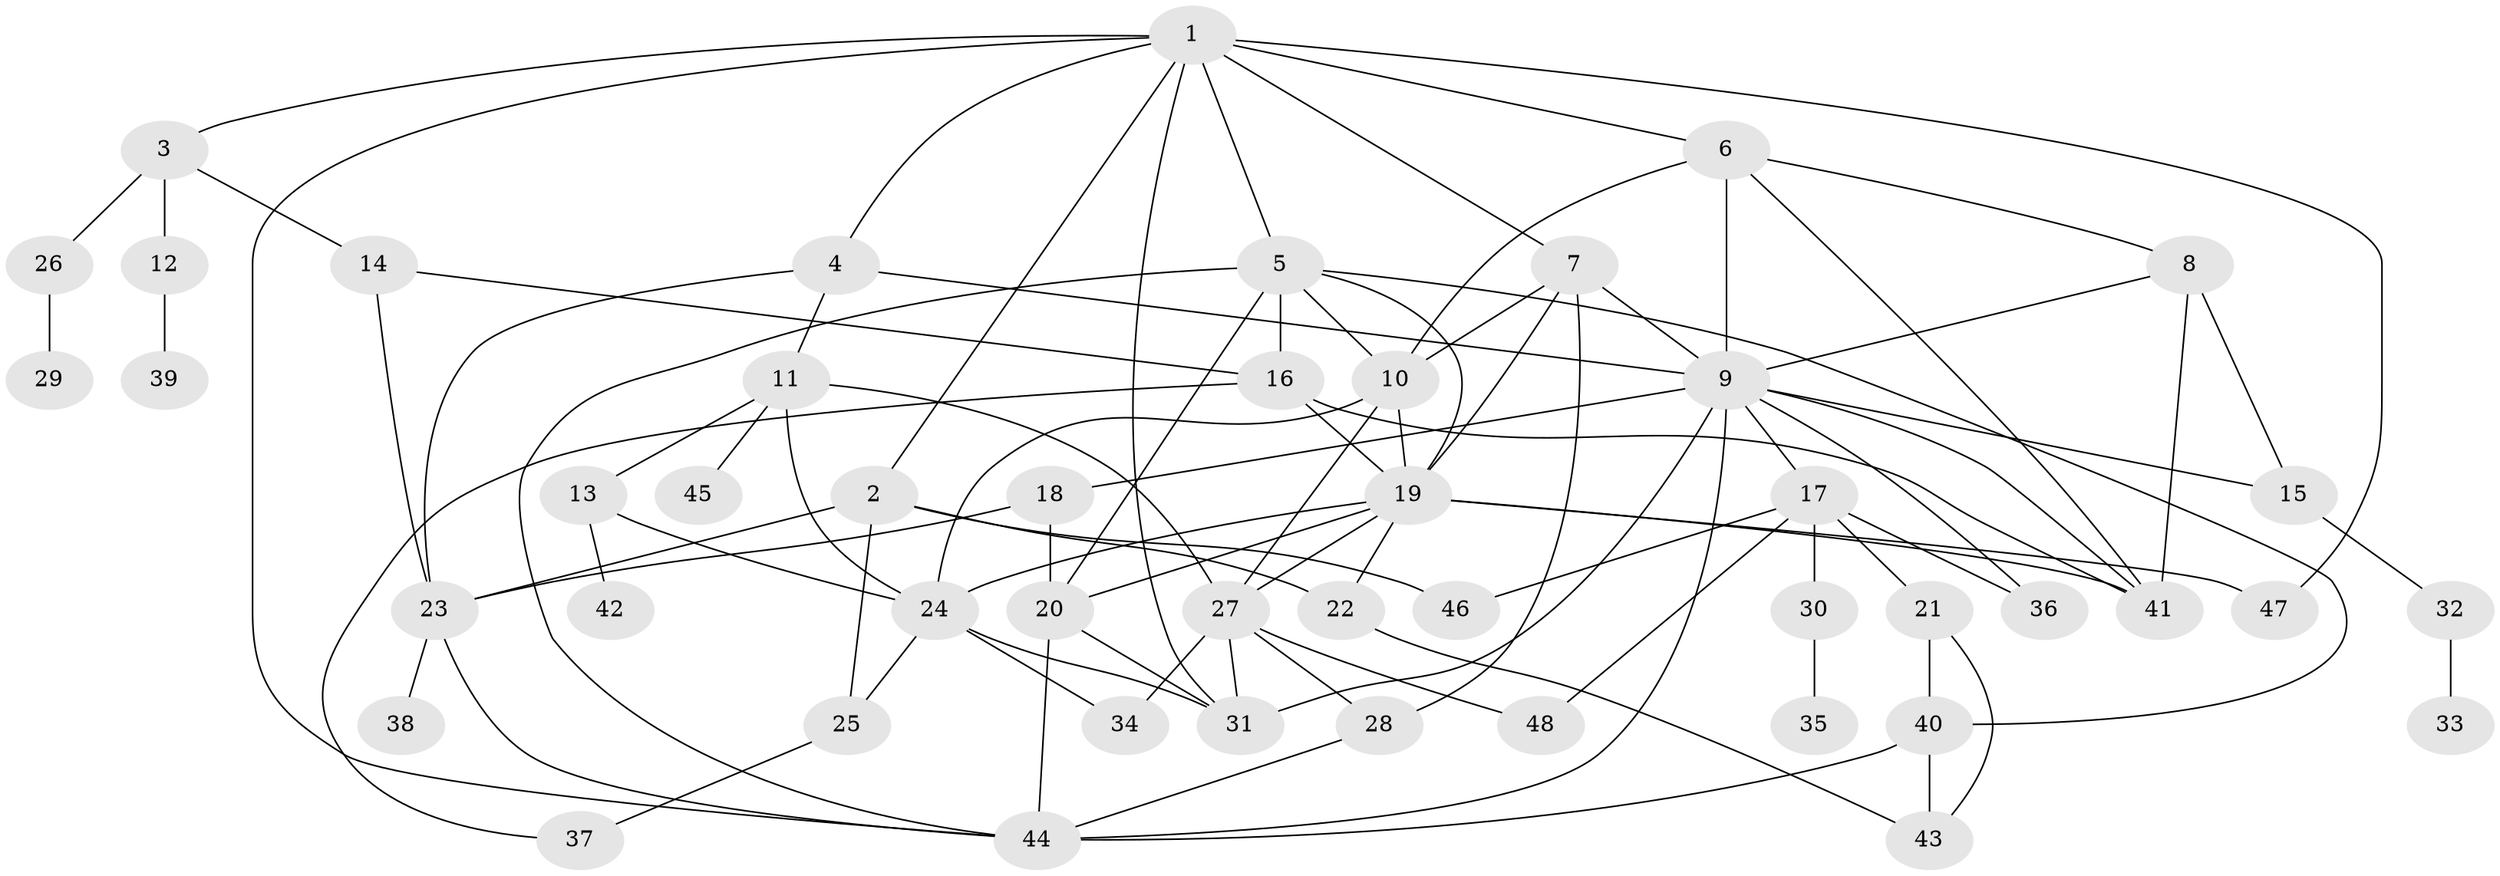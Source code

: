 // original degree distribution, {9: 0.010526315789473684, 5: 0.05263157894736842, 4: 0.12631578947368421, 7: 0.031578947368421054, 3: 0.2736842105263158, 6: 0.042105263157894736, 2: 0.29473684210526313, 1: 0.15789473684210525, 8: 0.010526315789473684}
// Generated by graph-tools (version 1.1) at 2025/48/03/04/25 22:48:53]
// undirected, 48 vertices, 93 edges
graph export_dot {
  node [color=gray90,style=filled];
  1;
  2;
  3;
  4;
  5;
  6;
  7;
  8;
  9;
  10;
  11;
  12;
  13;
  14;
  15;
  16;
  17;
  18;
  19;
  20;
  21;
  22;
  23;
  24;
  25;
  26;
  27;
  28;
  29;
  30;
  31;
  32;
  33;
  34;
  35;
  36;
  37;
  38;
  39;
  40;
  41;
  42;
  43;
  44;
  45;
  46;
  47;
  48;
  1 -- 2 [weight=1.0];
  1 -- 3 [weight=1.0];
  1 -- 4 [weight=1.0];
  1 -- 5 [weight=1.0];
  1 -- 6 [weight=1.0];
  1 -- 7 [weight=1.0];
  1 -- 31 [weight=1.0];
  1 -- 44 [weight=1.0];
  1 -- 47 [weight=1.0];
  2 -- 22 [weight=1.0];
  2 -- 23 [weight=1.0];
  2 -- 25 [weight=1.0];
  2 -- 46 [weight=1.0];
  3 -- 12 [weight=1.0];
  3 -- 14 [weight=1.0];
  3 -- 26 [weight=1.0];
  4 -- 9 [weight=1.0];
  4 -- 11 [weight=1.0];
  4 -- 23 [weight=1.0];
  5 -- 10 [weight=1.0];
  5 -- 16 [weight=1.0];
  5 -- 19 [weight=1.0];
  5 -- 20 [weight=1.0];
  5 -- 40 [weight=1.0];
  5 -- 44 [weight=1.0];
  6 -- 8 [weight=1.0];
  6 -- 9 [weight=1.0];
  6 -- 10 [weight=1.0];
  6 -- 41 [weight=1.0];
  7 -- 9 [weight=1.0];
  7 -- 10 [weight=1.0];
  7 -- 19 [weight=1.0];
  7 -- 28 [weight=2.0];
  8 -- 9 [weight=1.0];
  8 -- 15 [weight=1.0];
  8 -- 41 [weight=1.0];
  9 -- 15 [weight=1.0];
  9 -- 17 [weight=1.0];
  9 -- 18 [weight=1.0];
  9 -- 31 [weight=2.0];
  9 -- 36 [weight=1.0];
  9 -- 41 [weight=1.0];
  9 -- 44 [weight=1.0];
  10 -- 19 [weight=1.0];
  10 -- 24 [weight=1.0];
  10 -- 27 [weight=1.0];
  11 -- 13 [weight=1.0];
  11 -- 24 [weight=2.0];
  11 -- 27 [weight=1.0];
  11 -- 45 [weight=1.0];
  12 -- 39 [weight=1.0];
  13 -- 24 [weight=1.0];
  13 -- 42 [weight=1.0];
  14 -- 16 [weight=1.0];
  14 -- 23 [weight=1.0];
  15 -- 32 [weight=1.0];
  16 -- 19 [weight=1.0];
  16 -- 37 [weight=1.0];
  16 -- 41 [weight=1.0];
  17 -- 21 [weight=1.0];
  17 -- 30 [weight=1.0];
  17 -- 36 [weight=1.0];
  17 -- 46 [weight=1.0];
  17 -- 48 [weight=1.0];
  18 -- 20 [weight=1.0];
  18 -- 23 [weight=1.0];
  19 -- 20 [weight=2.0];
  19 -- 22 [weight=1.0];
  19 -- 24 [weight=1.0];
  19 -- 27 [weight=1.0];
  19 -- 41 [weight=1.0];
  19 -- 47 [weight=1.0];
  20 -- 31 [weight=1.0];
  20 -- 44 [weight=1.0];
  21 -- 40 [weight=1.0];
  21 -- 43 [weight=1.0];
  22 -- 43 [weight=1.0];
  23 -- 38 [weight=1.0];
  23 -- 44 [weight=1.0];
  24 -- 25 [weight=1.0];
  24 -- 31 [weight=1.0];
  24 -- 34 [weight=1.0];
  25 -- 37 [weight=1.0];
  26 -- 29 [weight=1.0];
  27 -- 28 [weight=1.0];
  27 -- 31 [weight=1.0];
  27 -- 34 [weight=2.0];
  27 -- 48 [weight=1.0];
  28 -- 44 [weight=1.0];
  30 -- 35 [weight=1.0];
  32 -- 33 [weight=1.0];
  40 -- 43 [weight=1.0];
  40 -- 44 [weight=1.0];
}

